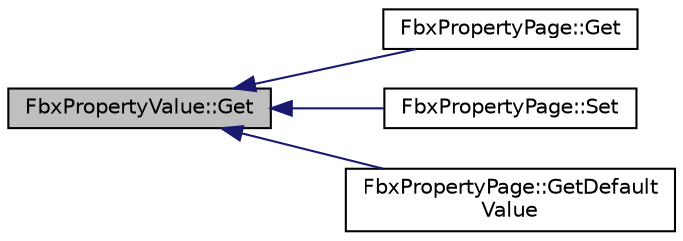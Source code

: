 digraph "FbxPropertyValue::Get"
{
  edge [fontname="Helvetica",fontsize="10",labelfontname="Helvetica",labelfontsize="10"];
  node [fontname="Helvetica",fontsize="10",shape=record];
  rankdir="LR";
  Node15 [label="FbxPropertyValue::Get",height=0.2,width=0.4,color="black", fillcolor="grey75", style="filled", fontcolor="black"];
  Node15 -> Node16 [dir="back",color="midnightblue",fontsize="10",style="solid",fontname="Helvetica"];
  Node16 [label="FbxPropertyPage::Get",height=0.2,width=0.4,color="black", fillcolor="white", style="filled",URL="$class_fbx_property_page.html#acd65ab77363ace7bb4cd6fee60644721"];
  Node15 -> Node17 [dir="back",color="midnightblue",fontsize="10",style="solid",fontname="Helvetica"];
  Node17 [label="FbxPropertyPage::Set",height=0.2,width=0.4,color="black", fillcolor="white", style="filled",URL="$class_fbx_property_page.html#a7e58b958d273e25965c6dbbcd6c394e6"];
  Node15 -> Node18 [dir="back",color="midnightblue",fontsize="10",style="solid",fontname="Helvetica"];
  Node18 [label="FbxPropertyPage::GetDefault\lValue",height=0.2,width=0.4,color="black", fillcolor="white", style="filled",URL="$class_fbx_property_page.html#a808492bc7526ffc1ad1abb7364cbd918"];
}

